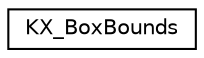 digraph G
{
  edge [fontname="Helvetica",fontsize="10",labelfontname="Helvetica",labelfontsize="10"];
  node [fontname="Helvetica",fontsize="10",shape=record];
  rankdir=LR;
  Node1 [label="KX_BoxBounds",height=0.2,width=0.4,color="black", fillcolor="white", style="filled",URL="$dc/dc5/structKX__BoxBounds.html"];
}
